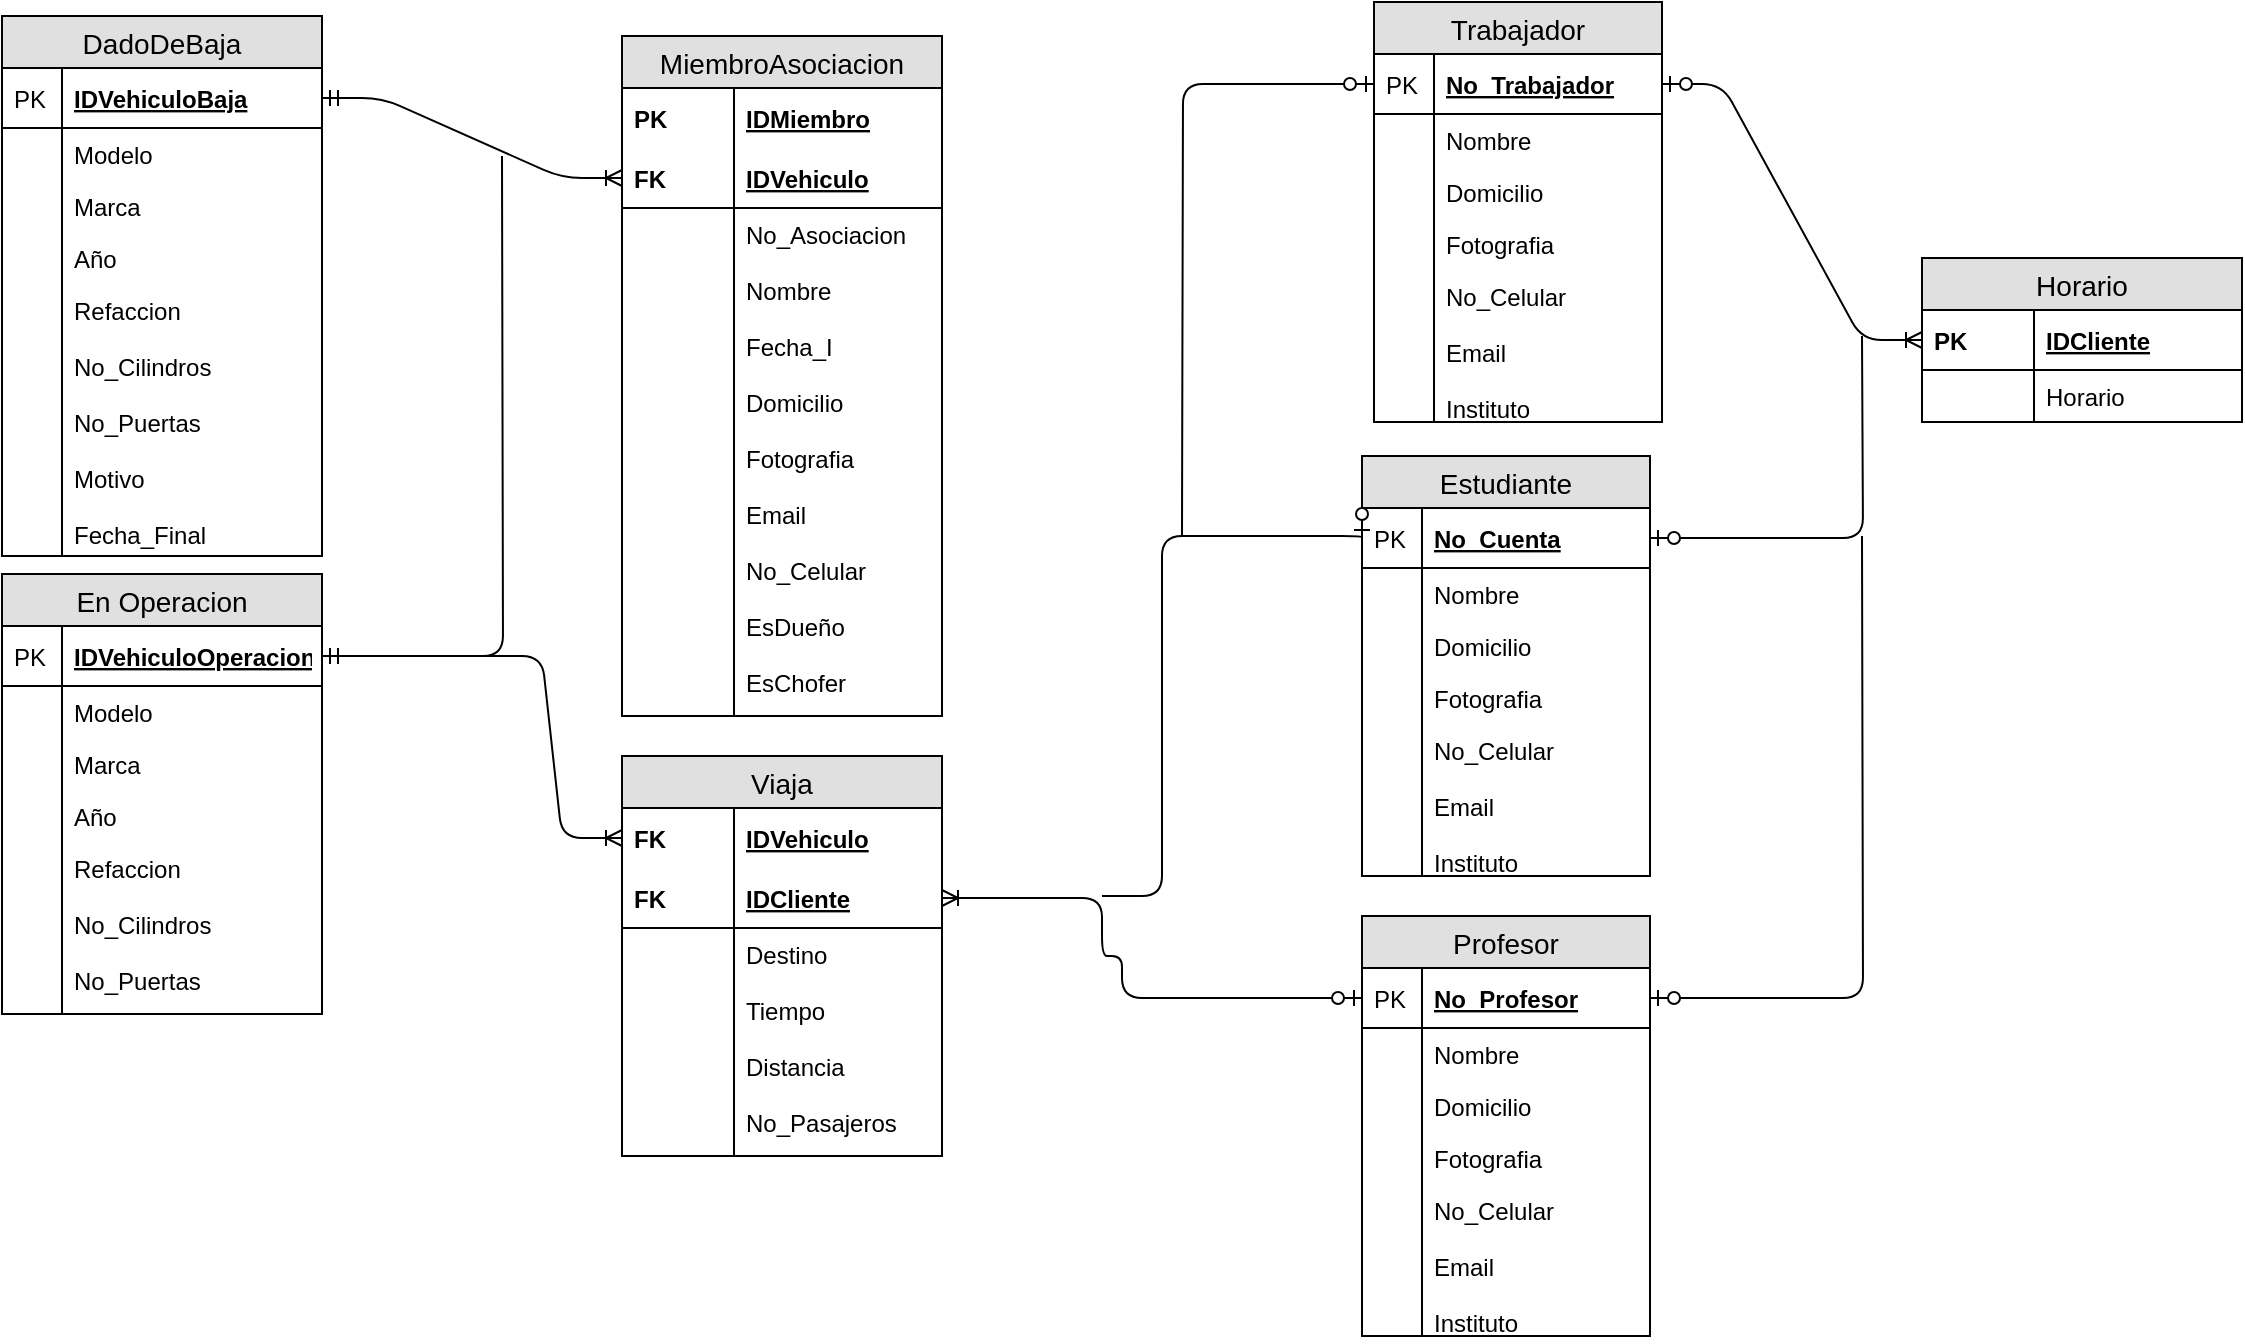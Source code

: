 <mxfile version="12.9.6" type="device"><diagram id="01yqkPEHMHTbkYZz1Xol" name="Page-1"><mxGraphModel dx="868" dy="-149" grid="1" gridSize="10" guides="1" tooltips="1" connect="1" arrows="1" fold="1" page="1" pageScale="1" pageWidth="413" pageHeight="291" math="0" shadow="0"><root><mxCell id="0"/><mxCell id="1" parent="0"/><mxCell id="D4X62I0WUaYiRm7aG3vU-15" value="" style="edgeStyle=entityRelationEdgeStyle;fontSize=12;html=1;endArrow=ERoneToMany;startArrow=ERmandOne;exitX=1;exitY=0.5;exitDx=0;exitDy=0;entryX=0;entryY=0.5;entryDx=0;entryDy=0;" edge="1" parent="1" source="T4nlBQDL6GrF7aYxQrPB-55" target="T4nlBQDL6GrF7aYxQrPB-79"><mxGeometry width="100" height="100" relative="1" as="geometry"><mxPoint x="390" y="720" as="sourcePoint"/><mxPoint x="410" y="840" as="targetPoint"/></mxGeometry></mxCell><mxCell id="D4X62I0WUaYiRm7aG3vU-8" value="Horario" style="swimlane;fontStyle=0;childLayout=stackLayout;horizontal=1;startSize=26;horizontalStack=0;resizeParent=1;resizeParentMax=0;resizeLast=0;collapsible=1;marginBottom=0;align=center;fontSize=14;gradientColor=none;swimlaneFillColor=none;fillColor=#E0E0E0;" vertex="1" parent="1"><mxGeometry x="1030" y="751" width="160" height="82" as="geometry"/></mxCell><mxCell id="D4X62I0WUaYiRm7aG3vU-11" value="IDCliente" style="shape=partialRectangle;top=0;left=0;right=0;bottom=1;align=left;verticalAlign=middle;fillColor=none;spacingLeft=60;spacingRight=4;overflow=hidden;rotatable=0;points=[[0,0.5],[1,0.5]];portConstraint=eastwest;dropTarget=0;fontStyle=5;fontSize=12;" vertex="1" parent="D4X62I0WUaYiRm7aG3vU-8"><mxGeometry y="26" width="160" height="30" as="geometry"/></mxCell><mxCell id="D4X62I0WUaYiRm7aG3vU-12" value="PK" style="shape=partialRectangle;fontStyle=1;top=0;left=0;bottom=0;fillColor=none;align=left;verticalAlign=middle;spacingLeft=4;spacingRight=4;overflow=hidden;rotatable=0;points=[];portConstraint=eastwest;part=1;fontSize=12;" vertex="1" connectable="0" parent="D4X62I0WUaYiRm7aG3vU-11"><mxGeometry width="56" height="30" as="geometry"/></mxCell><mxCell id="D4X62I0WUaYiRm7aG3vU-13" value="Horario" style="shape=partialRectangle;top=0;left=0;right=0;bottom=0;align=left;verticalAlign=top;fillColor=none;spacingLeft=60;spacingRight=4;overflow=hidden;rotatable=0;points=[[0,0.5],[1,0.5]];portConstraint=eastwest;dropTarget=0;fontSize=12;" vertex="1" parent="D4X62I0WUaYiRm7aG3vU-8"><mxGeometry y="56" width="160" height="26" as="geometry"/></mxCell><mxCell id="D4X62I0WUaYiRm7aG3vU-14" value="" style="shape=partialRectangle;top=0;left=0;bottom=0;fillColor=none;align=left;verticalAlign=top;spacingLeft=4;spacingRight=4;overflow=hidden;rotatable=0;points=[];portConstraint=eastwest;part=1;fontSize=12;" vertex="1" connectable="0" parent="D4X62I0WUaYiRm7aG3vU-13"><mxGeometry width="56" height="26" as="geometry"/></mxCell><mxCell id="T4nlBQDL6GrF7aYxQrPB-54" value="DadoDeBaja" style="swimlane;fontStyle=0;childLayout=stackLayout;horizontal=1;startSize=26;fillColor=#e0e0e0;horizontalStack=0;resizeParent=1;resizeParentMax=0;resizeLast=0;collapsible=1;marginBottom=0;swimlaneFillColor=#ffffff;align=center;fontSize=14;" parent="1" vertex="1"><mxGeometry x="70" y="630" width="160" height="270" as="geometry"/></mxCell><mxCell id="T4nlBQDL6GrF7aYxQrPB-55" value="IDVehiculoBaja" style="shape=partialRectangle;top=0;left=0;right=0;bottom=1;align=left;verticalAlign=middle;fillColor=none;spacingLeft=34;spacingRight=4;overflow=hidden;rotatable=0;points=[[0,0.5],[1,0.5]];portConstraint=eastwest;dropTarget=0;fontStyle=5;fontSize=12;" parent="T4nlBQDL6GrF7aYxQrPB-54" vertex="1"><mxGeometry y="26" width="160" height="30" as="geometry"/></mxCell><mxCell id="T4nlBQDL6GrF7aYxQrPB-56" value="PK" style="shape=partialRectangle;top=0;left=0;bottom=0;fillColor=none;align=left;verticalAlign=middle;spacingLeft=4;spacingRight=4;overflow=hidden;rotatable=0;points=[];portConstraint=eastwest;part=1;fontSize=12;" parent="T4nlBQDL6GrF7aYxQrPB-55" vertex="1" connectable="0"><mxGeometry width="30" height="30" as="geometry"/></mxCell><mxCell id="T4nlBQDL6GrF7aYxQrPB-57" value="Modelo" style="shape=partialRectangle;top=0;left=0;right=0;bottom=0;align=left;verticalAlign=top;fillColor=none;spacingLeft=34;spacingRight=4;overflow=hidden;rotatable=0;points=[[0,0.5],[1,0.5]];portConstraint=eastwest;dropTarget=0;fontSize=12;" parent="T4nlBQDL6GrF7aYxQrPB-54" vertex="1"><mxGeometry y="56" width="160" height="26" as="geometry"/></mxCell><mxCell id="T4nlBQDL6GrF7aYxQrPB-58" value="" style="shape=partialRectangle;top=0;left=0;bottom=0;fillColor=none;align=left;verticalAlign=top;spacingLeft=4;spacingRight=4;overflow=hidden;rotatable=0;points=[];portConstraint=eastwest;part=1;fontSize=12;" parent="T4nlBQDL6GrF7aYxQrPB-57" vertex="1" connectable="0"><mxGeometry width="30" height="26" as="geometry"/></mxCell><mxCell id="T4nlBQDL6GrF7aYxQrPB-59" value="Marca" style="shape=partialRectangle;top=0;left=0;right=0;bottom=0;align=left;verticalAlign=top;fillColor=none;spacingLeft=34;spacingRight=4;overflow=hidden;rotatable=0;points=[[0,0.5],[1,0.5]];portConstraint=eastwest;dropTarget=0;fontSize=12;" parent="T4nlBQDL6GrF7aYxQrPB-54" vertex="1"><mxGeometry y="82" width="160" height="26" as="geometry"/></mxCell><mxCell id="T4nlBQDL6GrF7aYxQrPB-60" value="" style="shape=partialRectangle;top=0;left=0;bottom=0;fillColor=none;align=left;verticalAlign=top;spacingLeft=4;spacingRight=4;overflow=hidden;rotatable=0;points=[];portConstraint=eastwest;part=1;fontSize=12;" parent="T4nlBQDL6GrF7aYxQrPB-59" vertex="1" connectable="0"><mxGeometry width="30" height="26" as="geometry"/></mxCell><mxCell id="T4nlBQDL6GrF7aYxQrPB-61" value="Año" style="shape=partialRectangle;top=0;left=0;right=0;bottom=0;align=left;verticalAlign=top;fillColor=none;spacingLeft=34;spacingRight=4;overflow=hidden;rotatable=0;points=[[0,0.5],[1,0.5]];portConstraint=eastwest;dropTarget=0;fontSize=12;" parent="T4nlBQDL6GrF7aYxQrPB-54" vertex="1"><mxGeometry y="108" width="160" height="26" as="geometry"/></mxCell><mxCell id="T4nlBQDL6GrF7aYxQrPB-62" value="" style="shape=partialRectangle;top=0;left=0;bottom=0;fillColor=none;align=left;verticalAlign=top;spacingLeft=4;spacingRight=4;overflow=hidden;rotatable=0;points=[];portConstraint=eastwest;part=1;fontSize=12;" parent="T4nlBQDL6GrF7aYxQrPB-61" vertex="1" connectable="0"><mxGeometry width="30" height="26" as="geometry"/></mxCell><mxCell id="T4nlBQDL6GrF7aYxQrPB-63" value="Refaccion&#10;&#10;No_Cilindros&#10;&#10;No_Puertas&#10;&#10;Motivo&#10;&#10;Fecha_Final" style="shape=partialRectangle;top=0;left=0;right=0;bottom=0;align=left;verticalAlign=top;fillColor=none;spacingLeft=34;spacingRight=4;overflow=hidden;rotatable=0;points=[[0,0.5],[1,0.5]];portConstraint=eastwest;dropTarget=0;fontSize=12;" parent="T4nlBQDL6GrF7aYxQrPB-54" vertex="1"><mxGeometry y="134" width="160" height="136" as="geometry"/></mxCell><mxCell id="T4nlBQDL6GrF7aYxQrPB-64" value="" style="shape=partialRectangle;top=0;left=0;bottom=0;fillColor=none;align=left;verticalAlign=top;spacingLeft=4;spacingRight=4;overflow=hidden;rotatable=0;points=[];portConstraint=eastwest;part=1;fontSize=12;" parent="T4nlBQDL6GrF7aYxQrPB-63" vertex="1" connectable="0"><mxGeometry width="30" height="136" as="geometry"/></mxCell><mxCell id="T4nlBQDL6GrF7aYxQrPB-43" value="En Operacion" style="swimlane;fontStyle=0;childLayout=stackLayout;horizontal=1;startSize=26;fillColor=#e0e0e0;horizontalStack=0;resizeParent=1;resizeParentMax=0;resizeLast=0;collapsible=1;marginBottom=0;swimlaneFillColor=#ffffff;align=center;fontSize=14;" parent="1" vertex="1"><mxGeometry x="70" y="909" width="160" height="220" as="geometry"/></mxCell><mxCell id="T4nlBQDL6GrF7aYxQrPB-44" value="IDVehiculoOperacion" style="shape=partialRectangle;top=0;left=0;right=0;bottom=1;align=left;verticalAlign=middle;fillColor=none;spacingLeft=34;spacingRight=4;overflow=hidden;rotatable=0;points=[[0,0.5],[1,0.5]];portConstraint=eastwest;dropTarget=0;fontStyle=5;fontSize=12;" parent="T4nlBQDL6GrF7aYxQrPB-43" vertex="1"><mxGeometry y="26" width="160" height="30" as="geometry"/></mxCell><mxCell id="T4nlBQDL6GrF7aYxQrPB-45" value="PK" style="shape=partialRectangle;top=0;left=0;bottom=0;fillColor=none;align=left;verticalAlign=middle;spacingLeft=4;spacingRight=4;overflow=hidden;rotatable=0;points=[];portConstraint=eastwest;part=1;fontSize=12;" parent="T4nlBQDL6GrF7aYxQrPB-44" vertex="1" connectable="0"><mxGeometry width="30" height="30" as="geometry"/></mxCell><mxCell id="T4nlBQDL6GrF7aYxQrPB-46" value="Modelo" style="shape=partialRectangle;top=0;left=0;right=0;bottom=0;align=left;verticalAlign=top;fillColor=none;spacingLeft=34;spacingRight=4;overflow=hidden;rotatable=0;points=[[0,0.5],[1,0.5]];portConstraint=eastwest;dropTarget=0;fontSize=12;" parent="T4nlBQDL6GrF7aYxQrPB-43" vertex="1"><mxGeometry y="56" width="160" height="26" as="geometry"/></mxCell><mxCell id="T4nlBQDL6GrF7aYxQrPB-47" value="" style="shape=partialRectangle;top=0;left=0;bottom=0;fillColor=none;align=left;verticalAlign=top;spacingLeft=4;spacingRight=4;overflow=hidden;rotatable=0;points=[];portConstraint=eastwest;part=1;fontSize=12;" parent="T4nlBQDL6GrF7aYxQrPB-46" vertex="1" connectable="0"><mxGeometry width="30" height="26" as="geometry"/></mxCell><mxCell id="T4nlBQDL6GrF7aYxQrPB-48" value="Marca" style="shape=partialRectangle;top=0;left=0;right=0;bottom=0;align=left;verticalAlign=top;fillColor=none;spacingLeft=34;spacingRight=4;overflow=hidden;rotatable=0;points=[[0,0.5],[1,0.5]];portConstraint=eastwest;dropTarget=0;fontSize=12;" parent="T4nlBQDL6GrF7aYxQrPB-43" vertex="1"><mxGeometry y="82" width="160" height="26" as="geometry"/></mxCell><mxCell id="T4nlBQDL6GrF7aYxQrPB-49" value="" style="shape=partialRectangle;top=0;left=0;bottom=0;fillColor=none;align=left;verticalAlign=top;spacingLeft=4;spacingRight=4;overflow=hidden;rotatable=0;points=[];portConstraint=eastwest;part=1;fontSize=12;" parent="T4nlBQDL6GrF7aYxQrPB-48" vertex="1" connectable="0"><mxGeometry width="30" height="26" as="geometry"/></mxCell><mxCell id="T4nlBQDL6GrF7aYxQrPB-50" value="Año" style="shape=partialRectangle;top=0;left=0;right=0;bottom=0;align=left;verticalAlign=top;fillColor=none;spacingLeft=34;spacingRight=4;overflow=hidden;rotatable=0;points=[[0,0.5],[1,0.5]];portConstraint=eastwest;dropTarget=0;fontSize=12;" parent="T4nlBQDL6GrF7aYxQrPB-43" vertex="1"><mxGeometry y="108" width="160" height="26" as="geometry"/></mxCell><mxCell id="T4nlBQDL6GrF7aYxQrPB-51" value="" style="shape=partialRectangle;top=0;left=0;bottom=0;fillColor=none;align=left;verticalAlign=top;spacingLeft=4;spacingRight=4;overflow=hidden;rotatable=0;points=[];portConstraint=eastwest;part=1;fontSize=12;" parent="T4nlBQDL6GrF7aYxQrPB-50" vertex="1" connectable="0"><mxGeometry width="30" height="26" as="geometry"/></mxCell><mxCell id="T4nlBQDL6GrF7aYxQrPB-52" value="Refaccion&#10;&#10;No_Cilindros&#10;&#10;No_Puertas" style="shape=partialRectangle;top=0;left=0;right=0;bottom=0;align=left;verticalAlign=top;fillColor=none;spacingLeft=34;spacingRight=4;overflow=hidden;rotatable=0;points=[[0,0.5],[1,0.5]];portConstraint=eastwest;dropTarget=0;fontSize=12;" parent="T4nlBQDL6GrF7aYxQrPB-43" vertex="1"><mxGeometry y="134" width="160" height="86" as="geometry"/></mxCell><mxCell id="T4nlBQDL6GrF7aYxQrPB-53" value="" style="shape=partialRectangle;top=0;left=0;bottom=0;fillColor=none;align=left;verticalAlign=top;spacingLeft=4;spacingRight=4;overflow=hidden;rotatable=0;points=[];portConstraint=eastwest;part=1;fontSize=12;" parent="T4nlBQDL6GrF7aYxQrPB-52" vertex="1" connectable="0"><mxGeometry width="30" height="86" as="geometry"/></mxCell><mxCell id="D4X62I0WUaYiRm7aG3vU-18" value="" style="fontSize=12;html=1;endArrow=ERmandOne;entryX=1;entryY=0.5;entryDx=0;entryDy=0;edgeStyle=orthogonalEdgeStyle;" edge="1" parent="1" target="T4nlBQDL6GrF7aYxQrPB-44"><mxGeometry width="100" height="100" relative="1" as="geometry"><mxPoint x="320" y="700" as="sourcePoint"/><mxPoint x="350" y="1000" as="targetPoint"/></mxGeometry></mxCell><mxCell id="T4nlBQDL6GrF7aYxQrPB-76" value="MiembroAsociacion" style="swimlane;fontStyle=0;childLayout=stackLayout;horizontal=1;startSize=26;fillColor=#e0e0e0;horizontalStack=0;resizeParent=1;resizeParentMax=0;resizeLast=0;collapsible=1;marginBottom=0;swimlaneFillColor=#ffffff;align=center;fontSize=14;" parent="1" vertex="1"><mxGeometry x="380" y="640" width="160" height="340" as="geometry"/></mxCell><mxCell id="T4nlBQDL6GrF7aYxQrPB-77" value="IDMiembro" style="shape=partialRectangle;top=0;left=0;right=0;bottom=0;align=left;verticalAlign=middle;fillColor=none;spacingLeft=60;spacingRight=4;overflow=hidden;rotatable=0;points=[[0,0.5],[1,0.5]];portConstraint=eastwest;dropTarget=0;fontStyle=5;fontSize=12;" parent="T4nlBQDL6GrF7aYxQrPB-76" vertex="1"><mxGeometry y="26" width="160" height="30" as="geometry"/></mxCell><mxCell id="T4nlBQDL6GrF7aYxQrPB-78" value="PK" style="shape=partialRectangle;fontStyle=1;top=0;left=0;bottom=0;fillColor=none;align=left;verticalAlign=middle;spacingLeft=4;spacingRight=4;overflow=hidden;rotatable=0;points=[];portConstraint=eastwest;part=1;fontSize=12;" parent="T4nlBQDL6GrF7aYxQrPB-77" vertex="1" connectable="0"><mxGeometry width="56" height="30" as="geometry"/></mxCell><mxCell id="T4nlBQDL6GrF7aYxQrPB-79" value="IDVehiculo" style="shape=partialRectangle;top=0;left=0;right=0;bottom=1;align=left;verticalAlign=middle;fillColor=none;spacingLeft=60;spacingRight=4;overflow=hidden;rotatable=0;points=[[0,0.5],[1,0.5]];portConstraint=eastwest;dropTarget=0;fontStyle=5;fontSize=12;" parent="T4nlBQDL6GrF7aYxQrPB-76" vertex="1"><mxGeometry y="56" width="160" height="30" as="geometry"/></mxCell><mxCell id="T4nlBQDL6GrF7aYxQrPB-80" value="FK" style="shape=partialRectangle;fontStyle=1;top=0;left=0;bottom=0;fillColor=none;align=left;verticalAlign=middle;spacingLeft=4;spacingRight=4;overflow=hidden;rotatable=0;points=[];portConstraint=eastwest;part=1;fontSize=12;" parent="T4nlBQDL6GrF7aYxQrPB-79" vertex="1" connectable="0"><mxGeometry width="56" height="30" as="geometry"/></mxCell><mxCell id="T4nlBQDL6GrF7aYxQrPB-81" value="No_Asociacion&#10;&#10;Nombre&#10;&#10;Fecha_I&#10;&#10;Domicilio&#10;&#10;Fotografia&#10;&#10;Email&#10;&#10;No_Celular&#10;&#10;EsDueño&#10;&#10;EsChofer" style="shape=partialRectangle;top=0;left=0;right=0;bottom=0;align=left;verticalAlign=top;fillColor=none;spacingLeft=60;spacingRight=4;overflow=hidden;rotatable=0;points=[[0,0.5],[1,0.5]];portConstraint=eastwest;dropTarget=0;fontSize=12;" parent="T4nlBQDL6GrF7aYxQrPB-76" vertex="1"><mxGeometry y="86" width="160" height="254" as="geometry"/></mxCell><mxCell id="T4nlBQDL6GrF7aYxQrPB-82" value="" style="shape=partialRectangle;top=0;left=0;bottom=0;fillColor=none;align=left;verticalAlign=top;spacingLeft=4;spacingRight=4;overflow=hidden;rotatable=0;points=[];portConstraint=eastwest;part=1;fontSize=12;" parent="T4nlBQDL6GrF7aYxQrPB-81" vertex="1" connectable="0"><mxGeometry width="56" height="254.0" as="geometry"/></mxCell><mxCell id="T4nlBQDL6GrF7aYxQrPB-15" value="Trabajador" style="swimlane;fontStyle=0;childLayout=stackLayout;horizontal=1;startSize=26;fillColor=#e0e0e0;horizontalStack=0;resizeParent=1;resizeParentMax=0;resizeLast=0;collapsible=1;marginBottom=0;swimlaneFillColor=#ffffff;align=center;fontSize=14;direction=east;" parent="1" vertex="1"><mxGeometry x="756" y="623" width="144" height="210" as="geometry"/></mxCell><mxCell id="T4nlBQDL6GrF7aYxQrPB-16" value="No_Trabajador" style="shape=partialRectangle;top=0;left=0;right=0;bottom=1;align=left;verticalAlign=middle;fillColor=none;spacingLeft=34;spacingRight=4;overflow=hidden;rotatable=0;points=[[0,0.5],[1,0.5]];portConstraint=eastwest;dropTarget=0;fontStyle=5;fontSize=12;" parent="T4nlBQDL6GrF7aYxQrPB-15" vertex="1"><mxGeometry y="26" width="144" height="30" as="geometry"/></mxCell><mxCell id="T4nlBQDL6GrF7aYxQrPB-17" value="PK" style="shape=partialRectangle;top=0;left=0;bottom=0;fillColor=none;align=left;verticalAlign=middle;spacingLeft=4;spacingRight=4;overflow=hidden;rotatable=0;points=[];portConstraint=eastwest;part=1;fontSize=12;" parent="T4nlBQDL6GrF7aYxQrPB-16" vertex="1" connectable="0"><mxGeometry width="30" height="30" as="geometry"/></mxCell><mxCell id="T4nlBQDL6GrF7aYxQrPB-18" value="Nombre" style="shape=partialRectangle;top=0;left=0;right=0;bottom=0;align=left;verticalAlign=top;fillColor=none;spacingLeft=34;spacingRight=4;overflow=hidden;rotatable=0;points=[[0,0.5],[1,0.5]];portConstraint=eastwest;dropTarget=0;fontSize=12;" parent="T4nlBQDL6GrF7aYxQrPB-15" vertex="1"><mxGeometry y="56" width="144" height="26" as="geometry"/></mxCell><mxCell id="T4nlBQDL6GrF7aYxQrPB-19" value="" style="shape=partialRectangle;top=0;left=0;bottom=0;fillColor=none;align=left;verticalAlign=top;spacingLeft=4;spacingRight=4;overflow=hidden;rotatable=0;points=[];portConstraint=eastwest;part=1;fontSize=12;" parent="T4nlBQDL6GrF7aYxQrPB-18" vertex="1" connectable="0"><mxGeometry width="30" height="26" as="geometry"/></mxCell><mxCell id="T4nlBQDL6GrF7aYxQrPB-20" value="Domicilio" style="shape=partialRectangle;top=0;left=0;right=0;bottom=0;align=left;verticalAlign=top;fillColor=none;spacingLeft=34;spacingRight=4;overflow=hidden;rotatable=0;points=[[0,0.5],[1,0.5]];portConstraint=eastwest;dropTarget=0;fontSize=12;" parent="T4nlBQDL6GrF7aYxQrPB-15" vertex="1"><mxGeometry y="82" width="144" height="26" as="geometry"/></mxCell><mxCell id="T4nlBQDL6GrF7aYxQrPB-21" value="" style="shape=partialRectangle;top=0;left=0;bottom=0;fillColor=none;align=left;verticalAlign=top;spacingLeft=4;spacingRight=4;overflow=hidden;rotatable=0;points=[];portConstraint=eastwest;part=1;fontSize=12;" parent="T4nlBQDL6GrF7aYxQrPB-20" vertex="1" connectable="0"><mxGeometry width="30" height="26" as="geometry"/></mxCell><mxCell id="T4nlBQDL6GrF7aYxQrPB-22" value="Fotografia" style="shape=partialRectangle;top=0;left=0;right=0;bottom=0;align=left;verticalAlign=top;fillColor=none;spacingLeft=34;spacingRight=4;overflow=hidden;rotatable=0;points=[[0,0.5],[1,0.5]];portConstraint=eastwest;dropTarget=0;fontSize=12;" parent="T4nlBQDL6GrF7aYxQrPB-15" vertex="1"><mxGeometry y="108" width="144" height="26" as="geometry"/></mxCell><mxCell id="T4nlBQDL6GrF7aYxQrPB-23" value="" style="shape=partialRectangle;top=0;left=0;bottom=0;fillColor=none;align=left;verticalAlign=top;spacingLeft=4;spacingRight=4;overflow=hidden;rotatable=0;points=[];portConstraint=eastwest;part=1;fontSize=12;" parent="T4nlBQDL6GrF7aYxQrPB-22" vertex="1" connectable="0"><mxGeometry width="30" height="26" as="geometry"/></mxCell><mxCell id="T4nlBQDL6GrF7aYxQrPB-24" value="No_Celular&#10;&#10;Email&#10;&#10;Instituto" style="shape=partialRectangle;top=0;left=0;right=0;bottom=0;align=left;verticalAlign=top;fillColor=none;spacingLeft=34;spacingRight=4;overflow=hidden;rotatable=0;points=[[0,0.5],[1,0.5]];portConstraint=eastwest;dropTarget=0;fontSize=12;" parent="T4nlBQDL6GrF7aYxQrPB-15" vertex="1"><mxGeometry y="134" width="144" height="76" as="geometry"/></mxCell><mxCell id="T4nlBQDL6GrF7aYxQrPB-25" value="" style="shape=partialRectangle;top=0;left=0;bottom=0;fillColor=none;align=left;verticalAlign=top;spacingLeft=4;spacingRight=4;overflow=hidden;rotatable=0;points=[];portConstraint=eastwest;part=1;fontSize=12;" parent="T4nlBQDL6GrF7aYxQrPB-24" vertex="1" connectable="0"><mxGeometry width="30" height="76" as="geometry"/></mxCell><mxCell id="T4nlBQDL6GrF7aYxQrPB-85" value="Viaja" style="swimlane;fontStyle=0;childLayout=stackLayout;horizontal=1;startSize=26;fillColor=#e0e0e0;horizontalStack=0;resizeParent=1;resizeParentMax=0;resizeLast=0;collapsible=1;marginBottom=0;swimlaneFillColor=#ffffff;align=center;fontSize=14;" parent="1" vertex="1"><mxGeometry x="380" y="1000" width="160" height="200" as="geometry"/></mxCell><mxCell id="T4nlBQDL6GrF7aYxQrPB-86" value="IDVehiculo" style="shape=partialRectangle;top=0;left=0;right=0;bottom=0;align=left;verticalAlign=middle;fillColor=none;spacingLeft=60;spacingRight=4;overflow=hidden;rotatable=0;points=[[0,0.5],[1,0.5]];portConstraint=eastwest;dropTarget=0;fontStyle=5;fontSize=12;" parent="T4nlBQDL6GrF7aYxQrPB-85" vertex="1"><mxGeometry y="26" width="160" height="30" as="geometry"/></mxCell><mxCell id="T4nlBQDL6GrF7aYxQrPB-87" value="FK" style="shape=partialRectangle;fontStyle=1;top=0;left=0;bottom=0;fillColor=none;align=left;verticalAlign=middle;spacingLeft=4;spacingRight=4;overflow=hidden;rotatable=0;points=[];portConstraint=eastwest;part=1;fontSize=12;" parent="T4nlBQDL6GrF7aYxQrPB-86" vertex="1" connectable="0"><mxGeometry width="56" height="30" as="geometry"/></mxCell><mxCell id="T4nlBQDL6GrF7aYxQrPB-88" value="IDCliente" style="shape=partialRectangle;top=0;left=0;right=0;bottom=1;align=left;verticalAlign=middle;fillColor=none;spacingLeft=60;spacingRight=4;overflow=hidden;rotatable=0;points=[[0,0.5],[1,0.5]];portConstraint=eastwest;dropTarget=0;fontStyle=5;fontSize=12;" parent="T4nlBQDL6GrF7aYxQrPB-85" vertex="1"><mxGeometry y="56" width="160" height="30" as="geometry"/></mxCell><mxCell id="T4nlBQDL6GrF7aYxQrPB-89" value="FK" style="shape=partialRectangle;fontStyle=1;top=0;left=0;bottom=0;fillColor=none;align=left;verticalAlign=middle;spacingLeft=4;spacingRight=4;overflow=hidden;rotatable=0;points=[];portConstraint=eastwest;part=1;fontSize=12;" parent="T4nlBQDL6GrF7aYxQrPB-88" vertex="1" connectable="0"><mxGeometry width="56" height="30" as="geometry"/></mxCell><mxCell id="T4nlBQDL6GrF7aYxQrPB-90" value="Destino&#10;&#10;Tiempo&#10;&#10;Distancia&#10;&#10;No_Pasajeros" style="shape=partialRectangle;top=0;left=0;right=0;bottom=0;align=left;verticalAlign=top;fillColor=none;spacingLeft=60;spacingRight=4;overflow=hidden;rotatable=0;points=[[0,0.5],[1,0.5]];portConstraint=eastwest;dropTarget=0;fontSize=12;" parent="T4nlBQDL6GrF7aYxQrPB-85" vertex="1"><mxGeometry y="86" width="160" height="114" as="geometry"/></mxCell><mxCell id="T4nlBQDL6GrF7aYxQrPB-91" value="" style="shape=partialRectangle;top=0;left=0;bottom=0;fillColor=none;align=left;verticalAlign=top;spacingLeft=4;spacingRight=4;overflow=hidden;rotatable=0;points=[];portConstraint=eastwest;part=1;fontSize=12;" parent="T4nlBQDL6GrF7aYxQrPB-90" vertex="1" connectable="0"><mxGeometry width="56" height="114" as="geometry"/></mxCell><mxCell id="T4nlBQDL6GrF7aYxQrPB-29" value="Profesor" style="swimlane;fontStyle=0;childLayout=stackLayout;horizontal=1;startSize=26;fillColor=#e0e0e0;horizontalStack=0;resizeParent=1;resizeParentMax=0;resizeLast=0;collapsible=1;marginBottom=0;swimlaneFillColor=#ffffff;align=center;fontSize=14;direction=east;" parent="1" vertex="1"><mxGeometry x="750" y="1080" width="144" height="210" as="geometry"/></mxCell><mxCell id="T4nlBQDL6GrF7aYxQrPB-30" value="No_Profesor" style="shape=partialRectangle;top=0;left=0;right=0;bottom=1;align=left;verticalAlign=middle;fillColor=none;spacingLeft=34;spacingRight=4;overflow=hidden;rotatable=0;points=[[0,0.5],[1,0.5]];portConstraint=eastwest;dropTarget=0;fontStyle=5;fontSize=12;" parent="T4nlBQDL6GrF7aYxQrPB-29" vertex="1"><mxGeometry y="26" width="144" height="30" as="geometry"/></mxCell><mxCell id="T4nlBQDL6GrF7aYxQrPB-31" value="PK" style="shape=partialRectangle;top=0;left=0;bottom=0;fillColor=none;align=left;verticalAlign=middle;spacingLeft=4;spacingRight=4;overflow=hidden;rotatable=0;points=[];portConstraint=eastwest;part=1;fontSize=12;" parent="T4nlBQDL6GrF7aYxQrPB-30" vertex="1" connectable="0"><mxGeometry width="30" height="30" as="geometry"/></mxCell><mxCell id="T4nlBQDL6GrF7aYxQrPB-32" value="Nombre" style="shape=partialRectangle;top=0;left=0;right=0;bottom=0;align=left;verticalAlign=top;fillColor=none;spacingLeft=34;spacingRight=4;overflow=hidden;rotatable=0;points=[[0,0.5],[1,0.5]];portConstraint=eastwest;dropTarget=0;fontSize=12;" parent="T4nlBQDL6GrF7aYxQrPB-29" vertex="1"><mxGeometry y="56" width="144" height="26" as="geometry"/></mxCell><mxCell id="T4nlBQDL6GrF7aYxQrPB-33" value="" style="shape=partialRectangle;top=0;left=0;bottom=0;fillColor=none;align=left;verticalAlign=top;spacingLeft=4;spacingRight=4;overflow=hidden;rotatable=0;points=[];portConstraint=eastwest;part=1;fontSize=12;" parent="T4nlBQDL6GrF7aYxQrPB-32" vertex="1" connectable="0"><mxGeometry width="30" height="26" as="geometry"/></mxCell><mxCell id="T4nlBQDL6GrF7aYxQrPB-34" value="Domicilio" style="shape=partialRectangle;top=0;left=0;right=0;bottom=0;align=left;verticalAlign=top;fillColor=none;spacingLeft=34;spacingRight=4;overflow=hidden;rotatable=0;points=[[0,0.5],[1,0.5]];portConstraint=eastwest;dropTarget=0;fontSize=12;" parent="T4nlBQDL6GrF7aYxQrPB-29" vertex="1"><mxGeometry y="82" width="144" height="26" as="geometry"/></mxCell><mxCell id="T4nlBQDL6GrF7aYxQrPB-35" value="" style="shape=partialRectangle;top=0;left=0;bottom=0;fillColor=none;align=left;verticalAlign=top;spacingLeft=4;spacingRight=4;overflow=hidden;rotatable=0;points=[];portConstraint=eastwest;part=1;fontSize=12;" parent="T4nlBQDL6GrF7aYxQrPB-34" vertex="1" connectable="0"><mxGeometry width="30" height="26" as="geometry"/></mxCell><mxCell id="T4nlBQDL6GrF7aYxQrPB-36" value="Fotografia" style="shape=partialRectangle;top=0;left=0;right=0;bottom=0;align=left;verticalAlign=top;fillColor=none;spacingLeft=34;spacingRight=4;overflow=hidden;rotatable=0;points=[[0,0.5],[1,0.5]];portConstraint=eastwest;dropTarget=0;fontSize=12;" parent="T4nlBQDL6GrF7aYxQrPB-29" vertex="1"><mxGeometry y="108" width="144" height="26" as="geometry"/></mxCell><mxCell id="T4nlBQDL6GrF7aYxQrPB-37" value="" style="shape=partialRectangle;top=0;left=0;bottom=0;fillColor=none;align=left;verticalAlign=top;spacingLeft=4;spacingRight=4;overflow=hidden;rotatable=0;points=[];portConstraint=eastwest;part=1;fontSize=12;" parent="T4nlBQDL6GrF7aYxQrPB-36" vertex="1" connectable="0"><mxGeometry width="30" height="26" as="geometry"/></mxCell><mxCell id="T4nlBQDL6GrF7aYxQrPB-38" value="No_Celular&#10;&#10;Email&#10;&#10;Instituto" style="shape=partialRectangle;top=0;left=0;right=0;bottom=0;align=left;verticalAlign=top;fillColor=none;spacingLeft=34;spacingRight=4;overflow=hidden;rotatable=0;points=[[0,0.5],[1,0.5]];portConstraint=eastwest;dropTarget=0;fontSize=12;" parent="T4nlBQDL6GrF7aYxQrPB-29" vertex="1"><mxGeometry y="134" width="144" height="76" as="geometry"/></mxCell><mxCell id="T4nlBQDL6GrF7aYxQrPB-39" value="" style="shape=partialRectangle;top=0;left=0;bottom=0;fillColor=none;align=left;verticalAlign=top;spacingLeft=4;spacingRight=4;overflow=hidden;rotatable=0;points=[];portConstraint=eastwest;part=1;fontSize=12;" parent="T4nlBQDL6GrF7aYxQrPB-38" vertex="1" connectable="0"><mxGeometry width="30" height="76" as="geometry"/></mxCell><mxCell id="T4nlBQDL6GrF7aYxQrPB-1" value="Estudiante" style="swimlane;fontStyle=0;childLayout=stackLayout;horizontal=1;startSize=26;fillColor=#e0e0e0;horizontalStack=0;resizeParent=1;resizeParentMax=0;resizeLast=0;collapsible=1;marginBottom=0;swimlaneFillColor=#ffffff;align=center;fontSize=14;direction=east;" parent="1" vertex="1"><mxGeometry x="750" y="850" width="144" height="210" as="geometry"/></mxCell><mxCell id="T4nlBQDL6GrF7aYxQrPB-2" value="No_Cuenta" style="shape=partialRectangle;top=0;left=0;right=0;bottom=1;align=left;verticalAlign=middle;fillColor=none;spacingLeft=34;spacingRight=4;overflow=hidden;rotatable=0;points=[[0,0.5],[1,0.5]];portConstraint=eastwest;dropTarget=0;fontStyle=5;fontSize=12;" parent="T4nlBQDL6GrF7aYxQrPB-1" vertex="1"><mxGeometry y="26" width="144" height="30" as="geometry"/></mxCell><mxCell id="T4nlBQDL6GrF7aYxQrPB-3" value="PK" style="shape=partialRectangle;top=0;left=0;bottom=0;fillColor=none;align=left;verticalAlign=middle;spacingLeft=4;spacingRight=4;overflow=hidden;rotatable=0;points=[];portConstraint=eastwest;part=1;fontSize=12;" parent="T4nlBQDL6GrF7aYxQrPB-2" vertex="1" connectable="0"><mxGeometry width="30" height="30" as="geometry"/></mxCell><mxCell id="T4nlBQDL6GrF7aYxQrPB-4" value="Nombre" style="shape=partialRectangle;top=0;left=0;right=0;bottom=0;align=left;verticalAlign=top;fillColor=none;spacingLeft=34;spacingRight=4;overflow=hidden;rotatable=0;points=[[0,0.5],[1,0.5]];portConstraint=eastwest;dropTarget=0;fontSize=12;" parent="T4nlBQDL6GrF7aYxQrPB-1" vertex="1"><mxGeometry y="56" width="144" height="26" as="geometry"/></mxCell><mxCell id="T4nlBQDL6GrF7aYxQrPB-5" value="" style="shape=partialRectangle;top=0;left=0;bottom=0;fillColor=none;align=left;verticalAlign=top;spacingLeft=4;spacingRight=4;overflow=hidden;rotatable=0;points=[];portConstraint=eastwest;part=1;fontSize=12;" parent="T4nlBQDL6GrF7aYxQrPB-4" vertex="1" connectable="0"><mxGeometry width="30" height="26" as="geometry"/></mxCell><mxCell id="T4nlBQDL6GrF7aYxQrPB-6" value="Domicilio" style="shape=partialRectangle;top=0;left=0;right=0;bottom=0;align=left;verticalAlign=top;fillColor=none;spacingLeft=34;spacingRight=4;overflow=hidden;rotatable=0;points=[[0,0.5],[1,0.5]];portConstraint=eastwest;dropTarget=0;fontSize=12;" parent="T4nlBQDL6GrF7aYxQrPB-1" vertex="1"><mxGeometry y="82" width="144" height="26" as="geometry"/></mxCell><mxCell id="T4nlBQDL6GrF7aYxQrPB-7" value="" style="shape=partialRectangle;top=0;left=0;bottom=0;fillColor=none;align=left;verticalAlign=top;spacingLeft=4;spacingRight=4;overflow=hidden;rotatable=0;points=[];portConstraint=eastwest;part=1;fontSize=12;" parent="T4nlBQDL6GrF7aYxQrPB-6" vertex="1" connectable="0"><mxGeometry width="30" height="26" as="geometry"/></mxCell><mxCell id="T4nlBQDL6GrF7aYxQrPB-8" value="Fotografia" style="shape=partialRectangle;top=0;left=0;right=0;bottom=0;align=left;verticalAlign=top;fillColor=none;spacingLeft=34;spacingRight=4;overflow=hidden;rotatable=0;points=[[0,0.5],[1,0.5]];portConstraint=eastwest;dropTarget=0;fontSize=12;" parent="T4nlBQDL6GrF7aYxQrPB-1" vertex="1"><mxGeometry y="108" width="144" height="26" as="geometry"/></mxCell><mxCell id="T4nlBQDL6GrF7aYxQrPB-9" value="" style="shape=partialRectangle;top=0;left=0;bottom=0;fillColor=none;align=left;verticalAlign=top;spacingLeft=4;spacingRight=4;overflow=hidden;rotatable=0;points=[];portConstraint=eastwest;part=1;fontSize=12;" parent="T4nlBQDL6GrF7aYxQrPB-8" vertex="1" connectable="0"><mxGeometry width="30" height="26" as="geometry"/></mxCell><mxCell id="T4nlBQDL6GrF7aYxQrPB-10" value="No_Celular&#10;&#10;Email&#10;&#10;Instituto" style="shape=partialRectangle;top=0;left=0;right=0;bottom=0;align=left;verticalAlign=top;fillColor=none;spacingLeft=34;spacingRight=4;overflow=hidden;rotatable=0;points=[[0,0.5],[1,0.5]];portConstraint=eastwest;dropTarget=0;fontSize=12;" parent="T4nlBQDL6GrF7aYxQrPB-1" vertex="1"><mxGeometry y="134" width="144" height="76" as="geometry"/></mxCell><mxCell id="T4nlBQDL6GrF7aYxQrPB-11" value="" style="shape=partialRectangle;top=0;left=0;bottom=0;fillColor=none;align=left;verticalAlign=top;spacingLeft=4;spacingRight=4;overflow=hidden;rotatable=0;points=[];portConstraint=eastwest;part=1;fontSize=12;" parent="T4nlBQDL6GrF7aYxQrPB-10" vertex="1" connectable="0"><mxGeometry width="30" height="76" as="geometry"/></mxCell><mxCell id="D4X62I0WUaYiRm7aG3vU-21" value="" style="edgeStyle=entityRelationEdgeStyle;fontSize=12;html=1;endArrow=ERoneToMany;startArrow=ERzeroToOne;entryX=0;entryY=0.5;entryDx=0;entryDy=0;exitX=1;exitY=0.5;exitDx=0;exitDy=0;" edge="1" parent="1" source="T4nlBQDL6GrF7aYxQrPB-16" target="D4X62I0WUaYiRm7aG3vU-11"><mxGeometry width="100" height="100" relative="1" as="geometry"><mxPoint x="890" y="890" as="sourcePoint"/><mxPoint x="990" y="790" as="targetPoint"/></mxGeometry></mxCell><mxCell id="D4X62I0WUaYiRm7aG3vU-22" value="" style="edgeStyle=orthogonalEdgeStyle;fontSize=12;html=1;endArrow=ERzeroToOne;endFill=1;entryX=1;entryY=0.5;entryDx=0;entryDy=0;" edge="1" parent="1" target="T4nlBQDL6GrF7aYxQrPB-2"><mxGeometry width="100" height="100" relative="1" as="geometry"><mxPoint x="1000" y="790" as="sourcePoint"/><mxPoint x="1000" y="880" as="targetPoint"/></mxGeometry></mxCell><mxCell id="D4X62I0WUaYiRm7aG3vU-23" value="" style="edgeStyle=orthogonalEdgeStyle;fontSize=12;html=1;endArrow=ERzeroToOne;endFill=1;entryX=1;entryY=0.5;entryDx=0;entryDy=0;" edge="1" parent="1" target="T4nlBQDL6GrF7aYxQrPB-30"><mxGeometry width="100" height="100" relative="1" as="geometry"><mxPoint x="1000" y="890" as="sourcePoint"/><mxPoint x="1150" y="930" as="targetPoint"/></mxGeometry></mxCell><mxCell id="D4X62I0WUaYiRm7aG3vU-24" value="" style="edgeStyle=entityRelationEdgeStyle;fontSize=12;html=1;endArrow=ERoneToMany;entryX=0;entryY=0.5;entryDx=0;entryDy=0;" edge="1" parent="1" target="T4nlBQDL6GrF7aYxQrPB-86"><mxGeometry width="100" height="100" relative="1" as="geometry"><mxPoint x="310" y="950" as="sourcePoint"/><mxPoint x="570" y="930" as="targetPoint"/></mxGeometry></mxCell><mxCell id="D4X62I0WUaYiRm7aG3vU-25" value="" style="edgeStyle=orthogonalEdgeStyle;fontSize=12;html=1;endArrow=ERoneToMany;startArrow=ERzeroToOne;exitX=0;exitY=0.5;exitDx=0;exitDy=0;entryX=1;entryY=0.5;entryDx=0;entryDy=0;" edge="1" parent="1" source="T4nlBQDL6GrF7aYxQrPB-30" target="T4nlBQDL6GrF7aYxQrPB-88"><mxGeometry width="100" height="100" relative="1" as="geometry"><mxPoint x="710" y="1120" as="sourcePoint"/><mxPoint x="570" y="1050" as="targetPoint"/><Array as="points"><mxPoint x="630" y="1121"/><mxPoint x="630" y="1100"/><mxPoint x="620" y="1100"/><mxPoint x="620" y="1071"/></Array></mxGeometry></mxCell><mxCell id="D4X62I0WUaYiRm7aG3vU-26" value="" style="edgeStyle=orthogonalEdgeStyle;fontSize=12;html=1;endArrow=ERzeroToOne;endFill=1;entryX=0;entryY=0.5;entryDx=0;entryDy=0;" edge="1" parent="1" target="T4nlBQDL6GrF7aYxQrPB-2"><mxGeometry width="100" height="100" relative="1" as="geometry"><mxPoint x="620" y="1070" as="sourcePoint"/><mxPoint x="690" y="890" as="targetPoint"/><Array as="points"><mxPoint x="650" y="1070"/><mxPoint x="650" y="890"/></Array></mxGeometry></mxCell><mxCell id="D4X62I0WUaYiRm7aG3vU-27" value="" style="edgeStyle=orthogonalEdgeStyle;fontSize=12;html=1;endArrow=ERzeroToOne;endFill=1;entryX=0;entryY=0.5;entryDx=0;entryDy=0;" edge="1" parent="1" target="T4nlBQDL6GrF7aYxQrPB-16"><mxGeometry width="100" height="100" relative="1" as="geometry"><mxPoint x="660" y="890" as="sourcePoint"/><mxPoint x="680" y="660" as="targetPoint"/></mxGeometry></mxCell></root></mxGraphModel></diagram></mxfile>